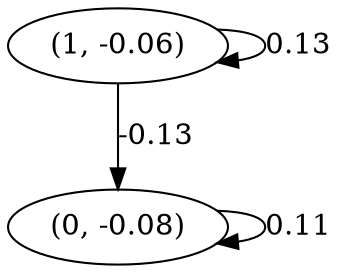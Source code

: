 digraph {
    0 [ label = "(0, -0.08)" ]
    1 [ label = "(1, -0.06)" ]
    0 -> 0 [ label = "0.11" ]
    1 -> 1 [ label = "0.13" ]
    1 -> 0 [ label = "-0.13" ]
}

